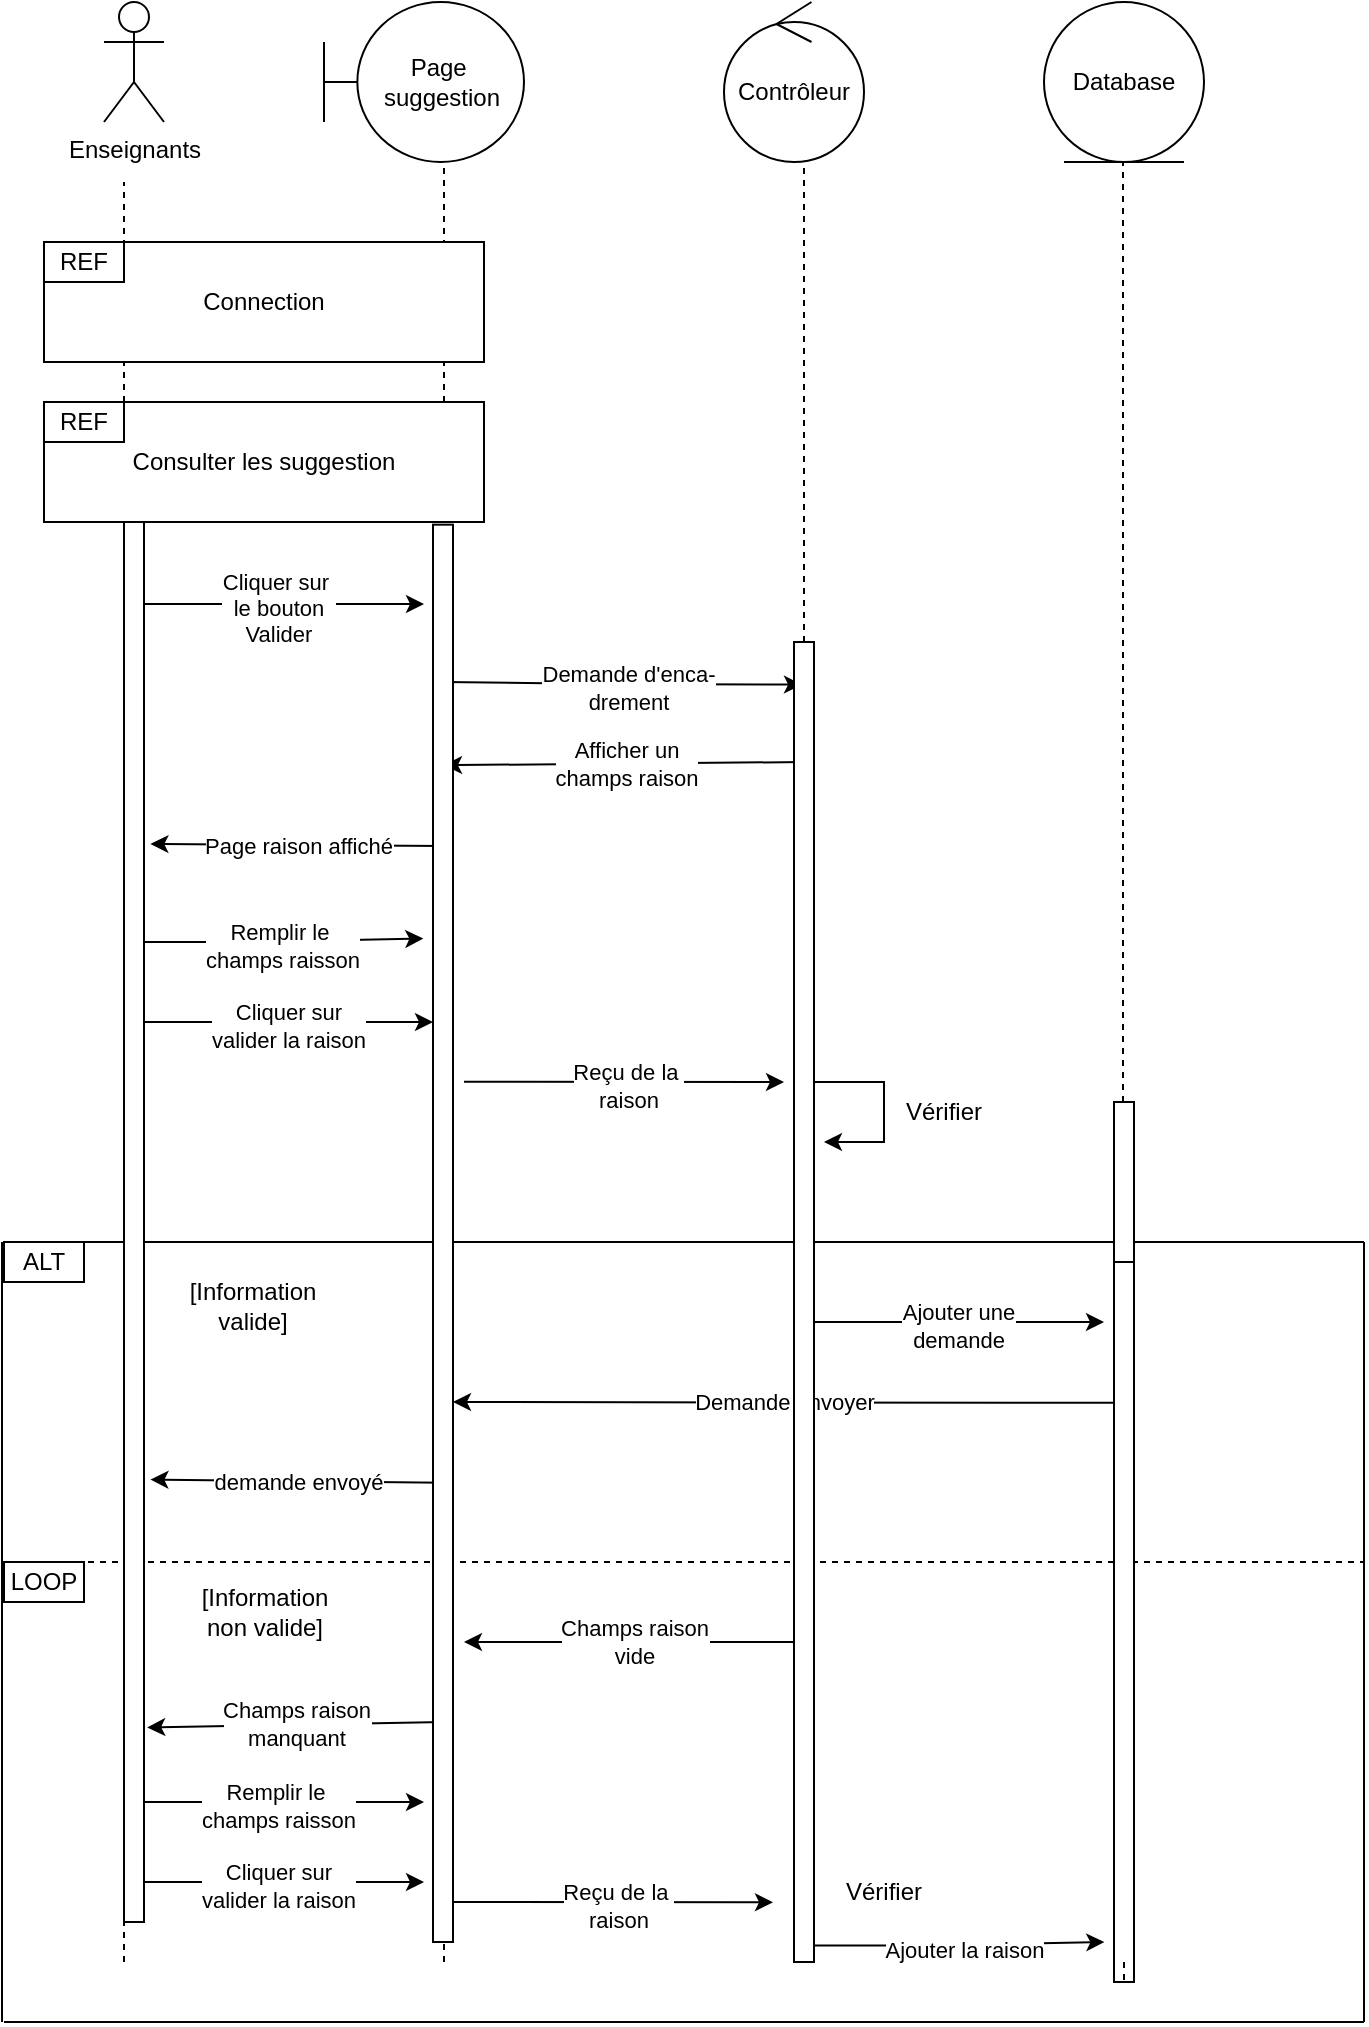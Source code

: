 <mxfile version="17.1.2" type="github">
  <diagram id="kgpKYQtTHZ0yAKxKKP6v" name="Page-1">
    <mxGraphModel dx="1209" dy="598" grid="1" gridSize="10" guides="1" tooltips="1" connect="1" arrows="1" fold="1" page="1" pageScale="1" pageWidth="850" pageHeight="1100" math="0" shadow="0">
      <root>
        <mxCell id="0" />
        <mxCell id="1" parent="0" />
        <mxCell id="MbQovPlUdjyoEpwD81Fg-1" value="Enseignants" style="shape=umlActor;verticalLabelPosition=bottom;verticalAlign=top;html=1;outlineConnect=0;" parent="1" vertex="1">
          <mxGeometry x="130" y="60" width="30" height="60" as="geometry" />
        </mxCell>
        <mxCell id="MbQovPlUdjyoEpwD81Fg-3" value="Page&amp;nbsp;&lt;br&gt;suggestion" style="shape=umlBoundary;whiteSpace=wrap;html=1;" parent="1" vertex="1">
          <mxGeometry x="240" y="60" width="100" height="80" as="geometry" />
        </mxCell>
        <mxCell id="MbQovPlUdjyoEpwD81Fg-4" value="Database" style="ellipse;shape=umlEntity;whiteSpace=wrap;html=1;" parent="1" vertex="1">
          <mxGeometry x="600" y="60" width="80" height="80" as="geometry" />
        </mxCell>
        <mxCell id="MbQovPlUdjyoEpwD81Fg-5" value="Contrôleur" style="ellipse;shape=umlControl;whiteSpace=wrap;html=1;" parent="1" vertex="1">
          <mxGeometry x="440" y="60" width="70" height="80" as="geometry" />
        </mxCell>
        <mxCell id="MbQovPlUdjyoEpwD81Fg-6" value="" style="endArrow=none;dashed=1;html=1;rounded=0;" parent="1" edge="1">
          <mxGeometry width="50" height="50" relative="1" as="geometry">
            <mxPoint x="140" y="1040" as="sourcePoint" />
            <mxPoint x="140" y="150" as="targetPoint" />
          </mxGeometry>
        </mxCell>
        <mxCell id="MbQovPlUdjyoEpwD81Fg-7" value="" style="endArrow=none;dashed=1;html=1;rounded=0;" parent="1" edge="1">
          <mxGeometry width="50" height="50" relative="1" as="geometry">
            <mxPoint x="300" y="1040" as="sourcePoint" />
            <mxPoint x="300" y="140" as="targetPoint" />
          </mxGeometry>
        </mxCell>
        <mxCell id="MbQovPlUdjyoEpwD81Fg-8" value="" style="endArrow=none;dashed=1;html=1;rounded=0;startArrow=none;" parent="1" source="MbQovPlUdjyoEpwD81Fg-76" edge="1">
          <mxGeometry width="50" height="50" relative="1" as="geometry">
            <mxPoint x="480" y="1040" as="sourcePoint" />
            <mxPoint x="480" y="140" as="targetPoint" />
          </mxGeometry>
        </mxCell>
        <mxCell id="MbQovPlUdjyoEpwD81Fg-9" value="" style="endArrow=none;dashed=1;html=1;rounded=0;startArrow=none;" parent="1" source="BNBZ_zWaI0wnAr4OEXd8-4" edge="1">
          <mxGeometry width="50" height="50" relative="1" as="geometry">
            <mxPoint x="640" y="1040" as="sourcePoint" />
            <mxPoint x="639.5" y="140" as="targetPoint" />
          </mxGeometry>
        </mxCell>
        <mxCell id="MbQovPlUdjyoEpwD81Fg-10" value="Connection" style="rounded=0;whiteSpace=wrap;html=1;" parent="1" vertex="1">
          <mxGeometry x="100" y="180" width="220" height="60" as="geometry" />
        </mxCell>
        <mxCell id="MbQovPlUdjyoEpwD81Fg-11" value="Consulter les suggestion" style="rounded=0;whiteSpace=wrap;html=1;" parent="1" vertex="1">
          <mxGeometry x="100" y="260" width="220" height="60" as="geometry" />
        </mxCell>
        <mxCell id="MbQovPlUdjyoEpwD81Fg-12" value="REF" style="rounded=0;whiteSpace=wrap;html=1;" parent="1" vertex="1">
          <mxGeometry x="100" y="180" width="40" height="20" as="geometry" />
        </mxCell>
        <mxCell id="MbQovPlUdjyoEpwD81Fg-13" value="REF" style="rounded=0;whiteSpace=wrap;html=1;" parent="1" vertex="1">
          <mxGeometry x="100" y="260" width="40" height="20" as="geometry" />
        </mxCell>
        <mxCell id="MbQovPlUdjyoEpwD81Fg-18" value="" style="endArrow=classic;html=1;rounded=0;" parent="1" edge="1">
          <mxGeometry relative="1" as="geometry">
            <mxPoint x="140" y="361" as="sourcePoint" />
            <mxPoint x="290" y="361" as="targetPoint" />
            <Array as="points">
              <mxPoint x="200.5" y="361" />
            </Array>
          </mxGeometry>
        </mxCell>
        <mxCell id="MbQovPlUdjyoEpwD81Fg-19" value="Cliquer sur&amp;nbsp;&lt;br&gt;le bouton&lt;br&gt;Valider" style="edgeLabel;html=1;align=center;verticalAlign=middle;resizable=0;points=[];" parent="MbQovPlUdjyoEpwD81Fg-18" vertex="1" connectable="0">
          <mxGeometry x="0.028" y="-2" relative="1" as="geometry">
            <mxPoint as="offset" />
          </mxGeometry>
        </mxCell>
        <mxCell id="MbQovPlUdjyoEpwD81Fg-22" value="" style="endArrow=classic;html=1;rounded=0;entryX=-0.05;entryY=0.571;entryDx=0;entryDy=0;entryPerimeter=0;" parent="1" edge="1">
          <mxGeometry relative="1" as="geometry">
            <mxPoint x="300" y="400" as="sourcePoint" />
            <mxPoint x="479" y="401.33" as="targetPoint" />
            <Array as="points">
              <mxPoint x="380" y="401" />
            </Array>
          </mxGeometry>
        </mxCell>
        <mxCell id="MbQovPlUdjyoEpwD81Fg-23" value="Demande d&#39;enca-&lt;br&gt;drement" style="edgeLabel;html=1;align=center;verticalAlign=middle;resizable=0;points=[];" parent="MbQovPlUdjyoEpwD81Fg-22" vertex="1" connectable="0">
          <mxGeometry x="0.028" y="-2" relative="1" as="geometry">
            <mxPoint as="offset" />
          </mxGeometry>
        </mxCell>
        <mxCell id="MbQovPlUdjyoEpwD81Fg-26" value="" style="endArrow=classic;html=1;rounded=0;exitX=0.088;exitY=0.968;exitDx=0;exitDy=0;exitPerimeter=0;entryX=1.312;entryY=0.742;entryDx=0;entryDy=0;entryPerimeter=0;" parent="1" edge="1">
          <mxGeometry relative="1" as="geometry">
            <mxPoint x="480.88" y="440" as="sourcePoint" />
            <mxPoint x="300.0" y="441.6" as="targetPoint" />
            <Array as="points" />
          </mxGeometry>
        </mxCell>
        <mxCell id="MbQovPlUdjyoEpwD81Fg-27" value="Afficher un&lt;br&gt;champs raison" style="edgeLabel;resizable=0;html=1;align=center;verticalAlign=middle;" parent="MbQovPlUdjyoEpwD81Fg-26" connectable="0" vertex="1">
          <mxGeometry relative="1" as="geometry" />
        </mxCell>
        <mxCell id="MbQovPlUdjyoEpwD81Fg-30" value="" style="endArrow=classic;html=1;rounded=0;entryX=1.32;entryY=0.23;entryDx=0;entryDy=0;entryPerimeter=0;" parent="1" target="MbQovPlUdjyoEpwD81Fg-81" edge="1">
          <mxGeometry relative="1" as="geometry">
            <mxPoint x="300" y="482" as="sourcePoint" />
            <mxPoint x="139.56" y="481.6" as="targetPoint" />
            <Array as="points" />
          </mxGeometry>
        </mxCell>
        <mxCell id="MbQovPlUdjyoEpwD81Fg-31" value="Page raison affiché" style="edgeLabel;resizable=0;html=1;align=center;verticalAlign=middle;" parent="MbQovPlUdjyoEpwD81Fg-30" connectable="0" vertex="1">
          <mxGeometry relative="1" as="geometry" />
        </mxCell>
        <mxCell id="MbQovPlUdjyoEpwD81Fg-34" value="" style="endArrow=classic;html=1;rounded=0;entryX=-0.483;entryY=0.292;entryDx=0;entryDy=0;entryPerimeter=0;" parent="1" target="MbQovPlUdjyoEpwD81Fg-75" edge="1">
          <mxGeometry relative="1" as="geometry">
            <mxPoint x="144.5" y="530" as="sourcePoint" />
            <mxPoint x="294.5" y="490" as="targetPoint" />
            <Array as="points">
              <mxPoint x="205" y="530" />
            </Array>
          </mxGeometry>
        </mxCell>
        <mxCell id="MbQovPlUdjyoEpwD81Fg-35" value="Remplir le&amp;nbsp;&lt;br&gt;champs raisson" style="edgeLabel;html=1;align=center;verticalAlign=middle;resizable=0;points=[];" parent="MbQovPlUdjyoEpwD81Fg-34" vertex="1" connectable="0">
          <mxGeometry x="0.028" y="-2" relative="1" as="geometry">
            <mxPoint as="offset" />
          </mxGeometry>
        </mxCell>
        <mxCell id="MbQovPlUdjyoEpwD81Fg-36" value="" style="endArrow=classic;html=1;rounded=0;" parent="1" edge="1">
          <mxGeometry relative="1" as="geometry">
            <mxPoint x="144.5" y="570" as="sourcePoint" />
            <mxPoint x="294.5" y="570" as="targetPoint" />
            <Array as="points">
              <mxPoint x="205" y="570" />
            </Array>
          </mxGeometry>
        </mxCell>
        <mxCell id="MbQovPlUdjyoEpwD81Fg-37" value="Cliquer sur&lt;br&gt;valider la raison" style="edgeLabel;html=1;align=center;verticalAlign=middle;resizable=0;points=[];" parent="MbQovPlUdjyoEpwD81Fg-36" vertex="1" connectable="0">
          <mxGeometry x="0.028" y="-2" relative="1" as="geometry">
            <mxPoint as="offset" />
          </mxGeometry>
        </mxCell>
        <mxCell id="MbQovPlUdjyoEpwD81Fg-38" value="" style="endArrow=classic;html=1;rounded=0;exitX=1.55;exitY=0.393;exitDx=0;exitDy=0;exitPerimeter=0;" parent="1" edge="1" source="MbQovPlUdjyoEpwD81Fg-75">
          <mxGeometry relative="1" as="geometry">
            <mxPoint x="300" y="640" as="sourcePoint" />
            <mxPoint x="470" y="600" as="targetPoint" />
            <Array as="points" />
          </mxGeometry>
        </mxCell>
        <mxCell id="MbQovPlUdjyoEpwD81Fg-39" value="Reçu de la&amp;nbsp;&lt;br&gt;raison" style="edgeLabel;html=1;align=center;verticalAlign=middle;resizable=0;points=[];" parent="MbQovPlUdjyoEpwD81Fg-38" vertex="1" connectable="0">
          <mxGeometry x="0.028" y="-2" relative="1" as="geometry">
            <mxPoint as="offset" />
          </mxGeometry>
        </mxCell>
        <mxCell id="MbQovPlUdjyoEpwD81Fg-42" value="" style="endArrow=none;html=1;rounded=0;" parent="1" edge="1">
          <mxGeometry width="50" height="50" relative="1" as="geometry">
            <mxPoint x="80" y="1070" as="sourcePoint" />
            <mxPoint x="760" y="1070" as="targetPoint" />
          </mxGeometry>
        </mxCell>
        <mxCell id="MbQovPlUdjyoEpwD81Fg-44" value="LOOP" style="rounded=0;whiteSpace=wrap;html=1;" parent="1" vertex="1">
          <mxGeometry x="80" y="840" width="40" height="20" as="geometry" />
        </mxCell>
        <mxCell id="MbQovPlUdjyoEpwD81Fg-46" value="" style="endArrow=none;html=1;rounded=0;" parent="1" edge="1">
          <mxGeometry width="50" height="50" relative="1" as="geometry">
            <mxPoint x="80" y="680" as="sourcePoint" />
            <mxPoint x="760" y="680" as="targetPoint" />
          </mxGeometry>
        </mxCell>
        <mxCell id="MbQovPlUdjyoEpwD81Fg-47" value="" style="endArrow=none;html=1;rounded=0;" parent="1" edge="1">
          <mxGeometry width="50" height="50" relative="1" as="geometry">
            <mxPoint x="79" y="1070" as="sourcePoint" />
            <mxPoint x="79" y="680" as="targetPoint" />
          </mxGeometry>
        </mxCell>
        <mxCell id="MbQovPlUdjyoEpwD81Fg-48" value="ALT" style="rounded=0;whiteSpace=wrap;html=1;" parent="1" vertex="1">
          <mxGeometry x="80" y="680" width="40" height="20" as="geometry" />
        </mxCell>
        <mxCell id="MbQovPlUdjyoEpwD81Fg-49" value="" style="endArrow=none;html=1;rounded=0;" parent="1" edge="1">
          <mxGeometry width="50" height="50" relative="1" as="geometry">
            <mxPoint x="760" y="1070" as="sourcePoint" />
            <mxPoint x="760" y="680" as="targetPoint" />
          </mxGeometry>
        </mxCell>
        <mxCell id="MbQovPlUdjyoEpwD81Fg-51" value="" style="endArrow=classic;html=1;rounded=0;" parent="1" edge="1">
          <mxGeometry width="50" height="50" relative="1" as="geometry">
            <mxPoint x="480" y="600" as="sourcePoint" />
            <mxPoint x="490" y="630" as="targetPoint" />
            <Array as="points">
              <mxPoint x="520" y="600" />
              <mxPoint x="520" y="630" />
            </Array>
          </mxGeometry>
        </mxCell>
        <mxCell id="MbQovPlUdjyoEpwD81Fg-52" value="Vérifier" style="text;html=1;strokeColor=none;fillColor=none;align=center;verticalAlign=middle;whiteSpace=wrap;rounded=0;" parent="1" vertex="1">
          <mxGeometry x="520" y="600" width="60" height="30" as="geometry" />
        </mxCell>
        <mxCell id="MbQovPlUdjyoEpwD81Fg-55" value="" style="endArrow=classic;html=1;rounded=0;" parent="1" edge="1">
          <mxGeometry relative="1" as="geometry">
            <mxPoint x="634.94" y="760.4" as="sourcePoint" />
            <mxPoint x="304.5" y="760" as="targetPoint" />
            <Array as="points" />
          </mxGeometry>
        </mxCell>
        <mxCell id="MbQovPlUdjyoEpwD81Fg-56" value="Demande envoyer" style="edgeLabel;resizable=0;html=1;align=center;verticalAlign=middle;" parent="MbQovPlUdjyoEpwD81Fg-55" connectable="0" vertex="1">
          <mxGeometry relative="1" as="geometry" />
        </mxCell>
        <mxCell id="MbQovPlUdjyoEpwD81Fg-57" value="" style="endArrow=classic;html=1;rounded=0;" parent="1" edge="1">
          <mxGeometry relative="1" as="geometry">
            <mxPoint x="480" y="720" as="sourcePoint" />
            <mxPoint x="630" y="720" as="targetPoint" />
            <Array as="points">
              <mxPoint x="540.75" y="720" />
            </Array>
          </mxGeometry>
        </mxCell>
        <mxCell id="MbQovPlUdjyoEpwD81Fg-58" value="Ajouter une&lt;br&gt;demande" style="edgeLabel;html=1;align=center;verticalAlign=middle;resizable=0;points=[];" parent="MbQovPlUdjyoEpwD81Fg-57" vertex="1" connectable="0">
          <mxGeometry x="0.028" y="-2" relative="1" as="geometry">
            <mxPoint as="offset" />
          </mxGeometry>
        </mxCell>
        <mxCell id="MbQovPlUdjyoEpwD81Fg-64" value="demande envoyé" style="endArrow=classic;html=1;rounded=0;entryX=1.32;entryY=0.684;entryDx=0;entryDy=0;entryPerimeter=0;" parent="1" target="MbQovPlUdjyoEpwD81Fg-81" edge="1">
          <mxGeometry relative="1" as="geometry">
            <mxPoint x="300.44" y="800.4" as="sourcePoint" />
            <mxPoint x="140.0" y="800.0" as="targetPoint" />
            <Array as="points" />
          </mxGeometry>
        </mxCell>
        <mxCell id="MbQovPlUdjyoEpwD81Fg-66" value="" style="endArrow=none;dashed=1;html=1;rounded=0;" parent="1" edge="1">
          <mxGeometry width="50" height="50" relative="1" as="geometry">
            <mxPoint x="80" y="840" as="sourcePoint" />
            <mxPoint x="760" y="840" as="targetPoint" />
          </mxGeometry>
        </mxCell>
        <mxCell id="MbQovPlUdjyoEpwD81Fg-67" value="Champs raison&lt;br&gt;vide" style="endArrow=classic;html=1;rounded=0;" parent="1" edge="1">
          <mxGeometry relative="1" as="geometry">
            <mxPoint x="480" y="880" as="sourcePoint" />
            <mxPoint x="310" y="880" as="targetPoint" />
            <Array as="points" />
          </mxGeometry>
        </mxCell>
        <mxCell id="MbQovPlUdjyoEpwD81Fg-68" value="Champs raison&lt;br&gt;manquant" style="endArrow=classic;html=1;rounded=0;entryX=1.16;entryY=0.861;entryDx=0;entryDy=0;entryPerimeter=0;" parent="1" target="MbQovPlUdjyoEpwD81Fg-81" edge="1">
          <mxGeometry relative="1" as="geometry">
            <mxPoint x="300" y="920" as="sourcePoint" />
            <mxPoint x="140" y="920" as="targetPoint" />
            <Array as="points" />
          </mxGeometry>
        </mxCell>
        <mxCell id="MbQovPlUdjyoEpwD81Fg-69" value="" style="endArrow=classic;html=1;rounded=0;" parent="1" edge="1">
          <mxGeometry relative="1" as="geometry">
            <mxPoint x="140" y="960" as="sourcePoint" />
            <mxPoint x="290" y="960" as="targetPoint" />
            <Array as="points">
              <mxPoint x="200.5" y="960" />
            </Array>
          </mxGeometry>
        </mxCell>
        <mxCell id="MbQovPlUdjyoEpwD81Fg-70" value="Remplir le&amp;nbsp;&lt;br&gt;champs raisson" style="edgeLabel;html=1;align=center;verticalAlign=middle;resizable=0;points=[];" parent="MbQovPlUdjyoEpwD81Fg-69" vertex="1" connectable="0">
          <mxGeometry x="0.028" y="-2" relative="1" as="geometry">
            <mxPoint as="offset" />
          </mxGeometry>
        </mxCell>
        <mxCell id="MbQovPlUdjyoEpwD81Fg-71" value="" style="endArrow=classic;html=1;rounded=0;" parent="1" edge="1">
          <mxGeometry relative="1" as="geometry">
            <mxPoint x="140" y="1000" as="sourcePoint" />
            <mxPoint x="290" y="1000" as="targetPoint" />
            <Array as="points">
              <mxPoint x="200.5" y="1000" />
            </Array>
          </mxGeometry>
        </mxCell>
        <mxCell id="MbQovPlUdjyoEpwD81Fg-72" value="Cliquer sur&lt;br&gt;valider la raison" style="edgeLabel;html=1;align=center;verticalAlign=middle;resizable=0;points=[];" parent="MbQovPlUdjyoEpwD81Fg-71" vertex="1" connectable="0">
          <mxGeometry x="0.028" y="-2" relative="1" as="geometry">
            <mxPoint as="offset" />
          </mxGeometry>
        </mxCell>
        <mxCell id="MbQovPlUdjyoEpwD81Fg-73" value="" style="html=1;points=[];perimeter=orthogonalPerimeter;" parent="1" vertex="1">
          <mxGeometry x="635" y="690" width="10" height="360" as="geometry" />
        </mxCell>
        <mxCell id="MbQovPlUdjyoEpwD81Fg-74" value="" style="endArrow=none;dashed=1;html=1;rounded=0;" parent="1" target="MbQovPlUdjyoEpwD81Fg-73" edge="1">
          <mxGeometry width="50" height="50" relative="1" as="geometry">
            <mxPoint x="640" y="1040" as="sourcePoint" />
            <mxPoint x="639.5" y="140" as="targetPoint" />
          </mxGeometry>
        </mxCell>
        <mxCell id="MbQovPlUdjyoEpwD81Fg-75" value="" style="html=1;points=[];perimeter=orthogonalPerimeter;" parent="1" vertex="1">
          <mxGeometry x="294.5" y="321.33" width="10" height="708.67" as="geometry" />
        </mxCell>
        <mxCell id="MbQovPlUdjyoEpwD81Fg-76" value="" style="html=1;points=[];perimeter=orthogonalPerimeter;" parent="1" vertex="1">
          <mxGeometry x="475" y="380" width="10" height="660" as="geometry" />
        </mxCell>
        <mxCell id="MbQovPlUdjyoEpwD81Fg-77" value="" style="endArrow=none;dashed=1;html=1;rounded=0;" parent="1" target="MbQovPlUdjyoEpwD81Fg-76" edge="1">
          <mxGeometry width="50" height="50" relative="1" as="geometry">
            <mxPoint x="480" y="1040" as="sourcePoint" />
            <mxPoint x="480" y="140" as="targetPoint" />
          </mxGeometry>
        </mxCell>
        <mxCell id="MbQovPlUdjyoEpwD81Fg-79" value="[Information &lt;br&gt;valide]" style="text;html=1;align=center;verticalAlign=middle;resizable=0;points=[];autosize=1;strokeColor=none;fillColor=none;" parent="1" vertex="1">
          <mxGeometry x="164" y="697" width="80" height="30" as="geometry" />
        </mxCell>
        <mxCell id="MbQovPlUdjyoEpwD81Fg-80" value="[Information &lt;br&gt;non valide]" style="text;html=1;align=center;verticalAlign=middle;resizable=0;points=[];autosize=1;strokeColor=none;fillColor=none;" parent="1" vertex="1">
          <mxGeometry x="170" y="850" width="80" height="30" as="geometry" />
        </mxCell>
        <mxCell id="MbQovPlUdjyoEpwD81Fg-81" value="" style="html=1;points=[];perimeter=orthogonalPerimeter;" parent="1" vertex="1">
          <mxGeometry x="140" y="320" width="10" height="700" as="geometry" />
        </mxCell>
        <mxCell id="BNBZ_zWaI0wnAr4OEXd8-2" value="" style="endArrow=classic;html=1;rounded=0;entryX=-0.483;entryY=0.292;entryDx=0;entryDy=0;entryPerimeter=0;" edge="1" parent="1">
          <mxGeometry relative="1" as="geometry">
            <mxPoint x="485" y="1031.74" as="sourcePoint" />
            <mxPoint x="630.17" y="1030.002" as="targetPoint" />
            <Array as="points">
              <mxPoint x="545.5" y="1031.74" />
            </Array>
          </mxGeometry>
        </mxCell>
        <mxCell id="BNBZ_zWaI0wnAr4OEXd8-3" value="Ajouter la raison" style="edgeLabel;html=1;align=center;verticalAlign=middle;resizable=0;points=[];" vertex="1" connectable="0" parent="BNBZ_zWaI0wnAr4OEXd8-2">
          <mxGeometry x="0.028" y="-2" relative="1" as="geometry">
            <mxPoint as="offset" />
          </mxGeometry>
        </mxCell>
        <mxCell id="BNBZ_zWaI0wnAr4OEXd8-4" value="" style="html=1;points=[];perimeter=orthogonalPerimeter;" vertex="1" parent="1">
          <mxGeometry x="635" y="610" width="10" height="80" as="geometry" />
        </mxCell>
        <mxCell id="BNBZ_zWaI0wnAr4OEXd8-5" value="" style="endArrow=none;dashed=1;html=1;rounded=0;startArrow=none;" edge="1" parent="1" source="MbQovPlUdjyoEpwD81Fg-73" target="BNBZ_zWaI0wnAr4OEXd8-4">
          <mxGeometry width="50" height="50" relative="1" as="geometry">
            <mxPoint x="639.5" y="690" as="sourcePoint" />
            <mxPoint x="639.5" y="140" as="targetPoint" />
          </mxGeometry>
        </mxCell>
        <mxCell id="BNBZ_zWaI0wnAr4OEXd8-7" value="" style="endArrow=classic;html=1;rounded=0;exitX=1.55;exitY=0.393;exitDx=0;exitDy=0;exitPerimeter=0;" edge="1" parent="1">
          <mxGeometry relative="1" as="geometry">
            <mxPoint x="304.5" y="1009.997" as="sourcePoint" />
            <mxPoint x="464.5" y="1010.16" as="targetPoint" />
            <Array as="points" />
          </mxGeometry>
        </mxCell>
        <mxCell id="BNBZ_zWaI0wnAr4OEXd8-8" value="Reçu de la&amp;nbsp;&lt;br&gt;raison" style="edgeLabel;html=1;align=center;verticalAlign=middle;resizable=0;points=[];" vertex="1" connectable="0" parent="BNBZ_zWaI0wnAr4OEXd8-7">
          <mxGeometry x="0.028" y="-2" relative="1" as="geometry">
            <mxPoint as="offset" />
          </mxGeometry>
        </mxCell>
        <mxCell id="BNBZ_zWaI0wnAr4OEXd8-11" value="Vérifier" style="text;html=1;strokeColor=none;fillColor=none;align=center;verticalAlign=middle;whiteSpace=wrap;rounded=0;" vertex="1" parent="1">
          <mxGeometry x="490" y="990" width="60" height="30" as="geometry" />
        </mxCell>
      </root>
    </mxGraphModel>
  </diagram>
</mxfile>
